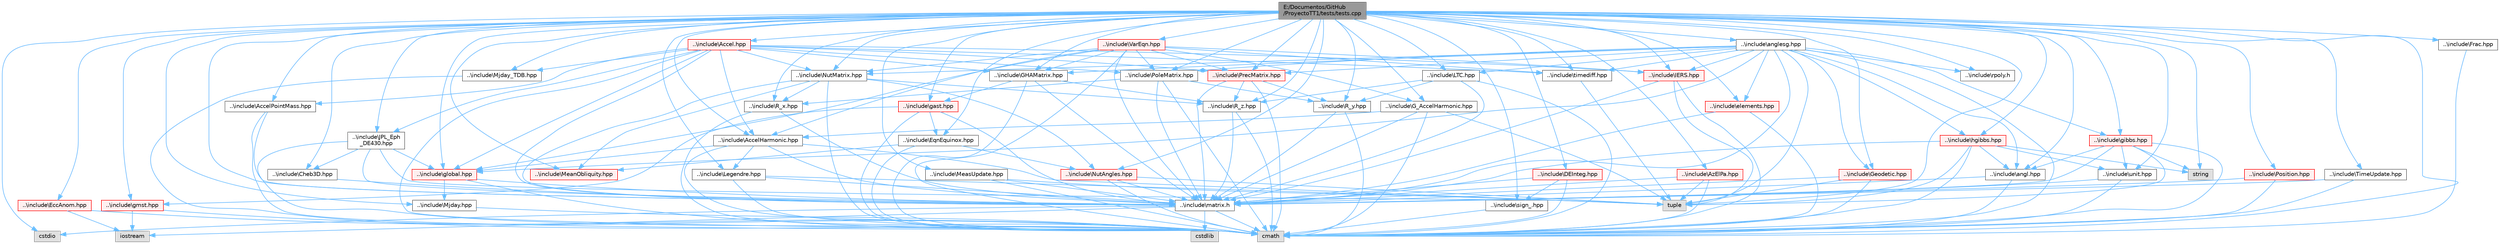digraph "E:/Documentos/GitHub/ProyectoTT1/tests/tests.cpp"
{
 // LATEX_PDF_SIZE
  bgcolor="transparent";
  edge [fontname=Helvetica,fontsize=10,labelfontname=Helvetica,labelfontsize=10];
  node [fontname=Helvetica,fontsize=10,shape=box,height=0.2,width=0.4];
  Node1 [id="Node000001",label="E:/Documentos/GitHub\l/ProyectoTT1/tests/tests.cpp",height=0.2,width=0.4,color="gray40", fillcolor="grey60", style="filled", fontcolor="black",tooltip="Tests unitarios para los métodos del proyecto de TTI."];
  Node1 -> Node2 [id="edge1_Node000001_Node000002",color="steelblue1",style="solid",tooltip=" "];
  Node2 [id="Node000002",label="..\\include\\matrix.h",height=0.2,width=0.4,color="grey40", fillcolor="white", style="filled",URL="$matrix_8h.html",tooltip="Este archivo de cabecera contiene una implementación de una clase que representa una matriz."];
  Node2 -> Node3 [id="edge2_Node000002_Node000003",color="steelblue1",style="solid",tooltip=" "];
  Node3 [id="Node000003",label="cstdio",height=0.2,width=0.4,color="grey60", fillcolor="#E0E0E0", style="filled",tooltip=" "];
  Node2 -> Node4 [id="edge3_Node000002_Node000004",color="steelblue1",style="solid",tooltip=" "];
  Node4 [id="Node000004",label="cstdlib",height=0.2,width=0.4,color="grey60", fillcolor="#E0E0E0", style="filled",tooltip=" "];
  Node2 -> Node5 [id="edge4_Node000002_Node000005",color="steelblue1",style="solid",tooltip=" "];
  Node5 [id="Node000005",label="cmath",height=0.2,width=0.4,color="grey60", fillcolor="#E0E0E0", style="filled",tooltip=" "];
  Node2 -> Node6 [id="edge5_Node000002_Node000006",color="steelblue1",style="solid",tooltip=" "];
  Node6 [id="Node000006",label="iostream",height=0.2,width=0.4,color="grey60", fillcolor="#E0E0E0", style="filled",tooltip=" "];
  Node1 -> Node7 [id="edge6_Node000001_Node000007",color="steelblue1",style="solid",tooltip=" "];
  Node7 [id="Node000007",label="..\\include\\R_x.hpp",height=0.2,width=0.4,color="grey40", fillcolor="white", style="filled",URL="$_r__x_8hpp.html",tooltip="Este archivo de cabecera contiene una implementación de la función R_x."];
  Node7 -> Node5 [id="edge7_Node000007_Node000005",color="steelblue1",style="solid",tooltip=" "];
  Node7 -> Node2 [id="edge8_Node000007_Node000002",color="steelblue1",style="solid",tooltip=" "];
  Node1 -> Node8 [id="edge9_Node000001_Node000008",color="steelblue1",style="solid",tooltip=" "];
  Node8 [id="Node000008",label="..\\include\\R_y.hpp",height=0.2,width=0.4,color="grey40", fillcolor="white", style="filled",URL="$_r__y_8hpp.html",tooltip="Este archivo de cabecera contiene una implementación de la función R_y."];
  Node8 -> Node5 [id="edge10_Node000008_Node000005",color="steelblue1",style="solid",tooltip=" "];
  Node8 -> Node2 [id="edge11_Node000008_Node000002",color="steelblue1",style="solid",tooltip=" "];
  Node1 -> Node9 [id="edge12_Node000001_Node000009",color="steelblue1",style="solid",tooltip=" "];
  Node9 [id="Node000009",label="..\\include\\R_z.hpp",height=0.2,width=0.4,color="grey40", fillcolor="white", style="filled",URL="$_r__z_8hpp.html",tooltip="Este archivo de cabecera contiene una implementación de la función R_z."];
  Node9 -> Node5 [id="edge13_Node000009_Node000005",color="steelblue1",style="solid",tooltip=" "];
  Node9 -> Node2 [id="edge14_Node000009_Node000002",color="steelblue1",style="solid",tooltip=" "];
  Node1 -> Node10 [id="edge15_Node000001_Node000010",color="steelblue1",style="solid",tooltip=" "];
  Node10 [id="Node000010",label="..\\include\\AccelPointMass.hpp",height=0.2,width=0.4,color="grey40", fillcolor="white", style="filled",URL="$_accel_point_mass_8hpp.html",tooltip="Este archivo de cabecera contiene una implementación de la función AccelPointMass."];
  Node10 -> Node5 [id="edge16_Node000010_Node000005",color="steelblue1",style="solid",tooltip=" "];
  Node10 -> Node2 [id="edge17_Node000010_Node000002",color="steelblue1",style="solid",tooltip=" "];
  Node1 -> Node11 [id="edge18_Node000001_Node000011",color="steelblue1",style="solid",tooltip=" "];
  Node11 [id="Node000011",label="..\\include\\Cheb3D.hpp",height=0.2,width=0.4,color="grey40", fillcolor="white", style="filled",URL="$_cheb3_d_8hpp.html",tooltip="Este archivo de cabecera contiene una implementación de la función Cheb3D."];
  Node11 -> Node2 [id="edge19_Node000011_Node000002",color="steelblue1",style="solid",tooltip=" "];
  Node1 -> Node12 [id="edge20_Node000001_Node000012",color="steelblue1",style="solid",tooltip=" "];
  Node12 [id="Node000012",label="..\\include\\EccAnom.hpp",height=0.2,width=0.4,color="red", fillcolor="#FFF0F0", style="filled",URL="$_ecc_anom_8hpp.html",tooltip="Este archivo de cabecera contiene una implementación de la función EccAnom."];
  Node12 -> Node6 [id="edge21_Node000012_Node000006",color="steelblue1",style="solid",tooltip=" "];
  Node12 -> Node5 [id="edge22_Node000012_Node000005",color="steelblue1",style="solid",tooltip=" "];
  Node1 -> Node14 [id="edge23_Node000001_Node000014",color="steelblue1",style="solid",tooltip=" "];
  Node14 [id="Node000014",label="..\\include\\Frac.hpp",height=0.2,width=0.4,color="grey40", fillcolor="white", style="filled",URL="$_frac_8hpp.html",tooltip="Este archivo de cabecera contiene una implementación de la función Frac."];
  Node14 -> Node5 [id="edge24_Node000014_Node000005",color="steelblue1",style="solid",tooltip=" "];
  Node1 -> Node15 [id="edge25_Node000001_Node000015",color="steelblue1",style="solid",tooltip=" "];
  Node15 [id="Node000015",label="..\\include\\MeanObliquity.hpp",height=0.2,width=0.4,color="red", fillcolor="#FFF0F0", style="filled",URL="$_mean_obliquity_8hpp.html",tooltip="Este archivo de cabecera contiene una implementación de la función MeanObliquity."];
  Node1 -> Node17 [id="edge26_Node000001_Node000017",color="steelblue1",style="solid",tooltip=" "];
  Node17 [id="Node000017",label="..\\include\\Mjday.hpp",height=0.2,width=0.4,color="grey40", fillcolor="white", style="filled",URL="$_mjday_8hpp.html",tooltip="Este archivo de cabecera contiene una implementación de la función Mjday."];
  Node17 -> Node5 [id="edge27_Node000017_Node000005",color="steelblue1",style="solid",tooltip=" "];
  Node1 -> Node18 [id="edge28_Node000001_Node000018",color="steelblue1",style="solid",tooltip=" "];
  Node18 [id="Node000018",label="..\\include\\Mjday_TDB.hpp",height=0.2,width=0.4,color="grey40", fillcolor="white", style="filled",URL="$_mjday___t_d_b_8hpp.html",tooltip="Este archivo de cabecera contiene una implementación de la función Mjday_TDB."];
  Node18 -> Node5 [id="edge29_Node000018_Node000005",color="steelblue1",style="solid",tooltip=" "];
  Node1 -> Node19 [id="edge30_Node000001_Node000019",color="steelblue1",style="solid",tooltip=" "];
  Node19 [id="Node000019",label="..\\include\\Position.hpp",height=0.2,width=0.4,color="red", fillcolor="#FFF0F0", style="filled",URL="$_position_8hpp.html",tooltip="Este archivo de cabecera contiene una implementación de la función Position."];
  Node19 -> Node5 [id="edge31_Node000019_Node000005",color="steelblue1",style="solid",tooltip=" "];
  Node19 -> Node2 [id="edge32_Node000019_Node000002",color="steelblue1",style="solid",tooltip=" "];
  Node1 -> Node20 [id="edge33_Node000001_Node000020",color="steelblue1",style="solid",tooltip=" "];
  Node20 [id="Node000020",label="..\\include\\sign_.hpp",height=0.2,width=0.4,color="grey40", fillcolor="white", style="filled",URL="$sign___8hpp.html",tooltip="Este archivo de cabecera contiene una implementación de la función sign_."];
  Node20 -> Node5 [id="edge34_Node000020_Node000005",color="steelblue1",style="solid",tooltip=" "];
  Node1 -> Node21 [id="edge35_Node000001_Node000021",color="steelblue1",style="solid",tooltip=" "];
  Node21 [id="Node000021",label="..\\include\\timediff.hpp",height=0.2,width=0.4,color="grey40", fillcolor="white", style="filled",URL="$timediff_8hpp.html",tooltip="Este archivo de cabecera contiene una implementación de la función timediff."];
  Node21 -> Node22 [id="edge36_Node000021_Node000022",color="steelblue1",style="solid",tooltip=" "];
  Node22 [id="Node000022",label="tuple",height=0.2,width=0.4,color="grey60", fillcolor="#E0E0E0", style="filled",tooltip=" "];
  Node1 -> Node23 [id="edge37_Node000001_Node000023",color="steelblue1",style="solid",tooltip=" "];
  Node23 [id="Node000023",label="..\\include\\AzElPa.hpp",height=0.2,width=0.4,color="red", fillcolor="#FFF0F0", style="filled",URL="$_az_el_pa_8hpp.html",tooltip="Este archivo de cabecera contiene una implementación de la función AzElPa."];
  Node23 -> Node5 [id="edge38_Node000023_Node000005",color="steelblue1",style="solid",tooltip=" "];
  Node23 -> Node22 [id="edge39_Node000023_Node000022",color="steelblue1",style="solid",tooltip=" "];
  Node23 -> Node2 [id="edge40_Node000023_Node000002",color="steelblue1",style="solid",tooltip=" "];
  Node1 -> Node24 [id="edge41_Node000001_Node000024",color="steelblue1",style="solid",tooltip=" "];
  Node24 [id="Node000024",label="..\\include\\Legendre.hpp",height=0.2,width=0.4,color="grey40", fillcolor="white", style="filled",URL="$_legendre_8hpp.html",tooltip="Este archivo de cabecera contiene una implementación de la función Legendre."];
  Node24 -> Node5 [id="edge42_Node000024_Node000005",color="steelblue1",style="solid",tooltip=" "];
  Node24 -> Node22 [id="edge43_Node000024_Node000022",color="steelblue1",style="solid",tooltip=" "];
  Node24 -> Node2 [id="edge44_Node000024_Node000002",color="steelblue1",style="solid",tooltip=" "];
  Node1 -> Node25 [id="edge45_Node000001_Node000025",color="steelblue1",style="solid",tooltip=" "];
  Node25 [id="Node000025",label="..\\include\\TimeUpdate.hpp",height=0.2,width=0.4,color="grey40", fillcolor="white", style="filled",URL="$_time_update_8hpp.html",tooltip="Este archivo de cabecera contiene una implementación de la función TimeUpdate."];
  Node25 -> Node5 [id="edge46_Node000025_Node000005",color="steelblue1",style="solid",tooltip=" "];
  Node25 -> Node2 [id="edge47_Node000025_Node000002",color="steelblue1",style="solid",tooltip=" "];
  Node1 -> Node26 [id="edge48_Node000001_Node000026",color="steelblue1",style="solid",tooltip=" "];
  Node26 [id="Node000026",label="..\\include\\NutAngles.hpp",height=0.2,width=0.4,color="red", fillcolor="#FFF0F0", style="filled",URL="$_nut_angles_8hpp.html",tooltip="Este archivo de cabecera contiene una implementación de la función NutAngles."];
  Node26 -> Node5 [id="edge49_Node000026_Node000005",color="steelblue1",style="solid",tooltip=" "];
  Node26 -> Node22 [id="edge50_Node000026_Node000022",color="steelblue1",style="solid",tooltip=" "];
  Node26 -> Node2 [id="edge51_Node000026_Node000002",color="steelblue1",style="solid",tooltip=" "];
  Node1 -> Node27 [id="edge52_Node000001_Node000027",color="steelblue1",style="solid",tooltip=" "];
  Node27 [id="Node000027",label="..\\include\\IERS.hpp",height=0.2,width=0.4,color="red", fillcolor="#FFF0F0", style="filled",URL="$_i_e_r_s_8hpp.html",tooltip="Este archivo de cabecera contiene una implementación de la función IERS."];
  Node27 -> Node5 [id="edge53_Node000027_Node000005",color="steelblue1",style="solid",tooltip=" "];
  Node27 -> Node22 [id="edge54_Node000027_Node000022",color="steelblue1",style="solid",tooltip=" "];
  Node27 -> Node2 [id="edge55_Node000027_Node000002",color="steelblue1",style="solid",tooltip=" "];
  Node1 -> Node28 [id="edge56_Node000001_Node000028",color="steelblue1",style="solid",tooltip=" "];
  Node28 [id="Node000028",label="..\\include\\NutMatrix.hpp",height=0.2,width=0.4,color="grey40", fillcolor="white", style="filled",URL="$_nut_matrix_8hpp.html",tooltip="Este archivo de cabecera contiene una implementación de la función NutMatrix."];
  Node28 -> Node5 [id="edge57_Node000028_Node000005",color="steelblue1",style="solid",tooltip=" "];
  Node28 -> Node2 [id="edge58_Node000028_Node000002",color="steelblue1",style="solid",tooltip=" "];
  Node28 -> Node15 [id="edge59_Node000028_Node000015",color="steelblue1",style="solid",tooltip=" "];
  Node28 -> Node26 [id="edge60_Node000028_Node000026",color="steelblue1",style="solid",tooltip=" "];
  Node28 -> Node7 [id="edge61_Node000028_Node000007",color="steelblue1",style="solid",tooltip=" "];
  Node28 -> Node9 [id="edge62_Node000028_Node000009",color="steelblue1",style="solid",tooltip=" "];
  Node1 -> Node29 [id="edge63_Node000001_Node000029",color="steelblue1",style="solid",tooltip=" "];
  Node29 [id="Node000029",label="..\\include\\PoleMatrix.hpp",height=0.2,width=0.4,color="grey40", fillcolor="white", style="filled",URL="$_pole_matrix_8hpp.html",tooltip="Este archivo de cabecera contiene una implementación de la función PoleMatrix."];
  Node29 -> Node5 [id="edge64_Node000029_Node000005",color="steelblue1",style="solid",tooltip=" "];
  Node29 -> Node2 [id="edge65_Node000029_Node000002",color="steelblue1",style="solid",tooltip=" "];
  Node29 -> Node7 [id="edge66_Node000029_Node000007",color="steelblue1",style="solid",tooltip=" "];
  Node29 -> Node8 [id="edge67_Node000029_Node000008",color="steelblue1",style="solid",tooltip=" "];
  Node1 -> Node30 [id="edge68_Node000001_Node000030",color="steelblue1",style="solid",tooltip=" "];
  Node30 [id="Node000030",label="..\\include\\PrecMatrix.hpp",height=0.2,width=0.4,color="red", fillcolor="#FFF0F0", style="filled",URL="$_prec_matrix_8hpp.html",tooltip="Este archivo de cabecera contiene una implementación de la función PrecMatrix."];
  Node30 -> Node5 [id="edge69_Node000030_Node000005",color="steelblue1",style="solid",tooltip=" "];
  Node30 -> Node2 [id="edge70_Node000030_Node000002",color="steelblue1",style="solid",tooltip=" "];
  Node30 -> Node8 [id="edge71_Node000030_Node000008",color="steelblue1",style="solid",tooltip=" "];
  Node30 -> Node9 [id="edge72_Node000030_Node000009",color="steelblue1",style="solid",tooltip=" "];
  Node1 -> Node31 [id="edge73_Node000001_Node000031",color="steelblue1",style="solid",tooltip=" "];
  Node31 [id="Node000031",label="..\\include\\AccelHarmonic.hpp",height=0.2,width=0.4,color="grey40", fillcolor="white", style="filled",URL="$_accel_harmonic_8hpp.html",tooltip="Este archivo de cabecera contiene una implementación de la función AccelHarmonic."];
  Node31 -> Node5 [id="edge74_Node000031_Node000005",color="steelblue1",style="solid",tooltip=" "];
  Node31 -> Node22 [id="edge75_Node000031_Node000022",color="steelblue1",style="solid",tooltip=" "];
  Node31 -> Node2 [id="edge76_Node000031_Node000002",color="steelblue1",style="solid",tooltip=" "];
  Node31 -> Node32 [id="edge77_Node000031_Node000032",color="steelblue1",style="solid",tooltip=" "];
  Node32 [id="Node000032",label="..\\include\\global.hpp",height=0.2,width=0.4,color="red", fillcolor="#FFF0F0", style="filled",URL="$global_8hpp.html",tooltip="Este archivo de cabecera contiene una implementación para leer ficheros."];
  Node32 -> Node5 [id="edge78_Node000032_Node000005",color="steelblue1",style="solid",tooltip=" "];
  Node32 -> Node2 [id="edge79_Node000032_Node000002",color="steelblue1",style="solid",tooltip=" "];
  Node32 -> Node17 [id="edge80_Node000032_Node000017",color="steelblue1",style="solid",tooltip=" "];
  Node31 -> Node24 [id="edge81_Node000031_Node000024",color="steelblue1",style="solid",tooltip=" "];
  Node1 -> Node34 [id="edge82_Node000001_Node000034",color="steelblue1",style="solid",tooltip=" "];
  Node34 [id="Node000034",label="..\\include\\EqnEquinox.hpp",height=0.2,width=0.4,color="grey40", fillcolor="white", style="filled",URL="$_eqn_equinox_8hpp.html",tooltip="Este archivo de cabecera contiene una implementación de la función EqnEquinox."];
  Node34 -> Node5 [id="edge83_Node000034_Node000005",color="steelblue1",style="solid",tooltip=" "];
  Node34 -> Node26 [id="edge84_Node000034_Node000026",color="steelblue1",style="solid",tooltip=" "];
  Node34 -> Node15 [id="edge85_Node000034_Node000015",color="steelblue1",style="solid",tooltip=" "];
  Node1 -> Node35 [id="edge86_Node000001_Node000035",color="steelblue1",style="solid",tooltip=" "];
  Node35 [id="Node000035",label="..\\include\\LTC.hpp",height=0.2,width=0.4,color="grey40", fillcolor="white", style="filled",URL="$_l_t_c_8hpp.html",tooltip="Este archivo de cabecera contiene una implementación de la función LTC."];
  Node35 -> Node5 [id="edge87_Node000035_Node000005",color="steelblue1",style="solid",tooltip=" "];
  Node35 -> Node2 [id="edge88_Node000035_Node000002",color="steelblue1",style="solid",tooltip=" "];
  Node35 -> Node8 [id="edge89_Node000035_Node000008",color="steelblue1",style="solid",tooltip=" "];
  Node35 -> Node9 [id="edge90_Node000035_Node000009",color="steelblue1",style="solid",tooltip=" "];
  Node1 -> Node36 [id="edge91_Node000001_Node000036",color="steelblue1",style="solid",tooltip=" "];
  Node36 [id="Node000036",label="..\\include\\gmst.hpp",height=0.2,width=0.4,color="red", fillcolor="#FFF0F0", style="filled",URL="$gmst_8hpp.html",tooltip="Este archivo de cabecera contiene una implementación de la función gmst."];
  Node36 -> Node5 [id="edge92_Node000036_Node000005",color="steelblue1",style="solid",tooltip=" "];
  Node36 -> Node6 [id="edge93_Node000036_Node000006",color="steelblue1",style="solid",tooltip=" "];
  Node1 -> Node37 [id="edge94_Node000001_Node000037",color="steelblue1",style="solid",tooltip=" "];
  Node37 [id="Node000037",label="..\\include\\JPL_Eph\l_DE430.hpp",height=0.2,width=0.4,color="grey40", fillcolor="white", style="filled",URL="$_j_p_l___eph___d_e430_8hpp.html",tooltip="Este archivo de cabecera contiene una implementación de la función JPL_Eph_DE430."];
  Node37 -> Node5 [id="edge95_Node000037_Node000005",color="steelblue1",style="solid",tooltip=" "];
  Node37 -> Node22 [id="edge96_Node000037_Node000022",color="steelblue1",style="solid",tooltip=" "];
  Node37 -> Node2 [id="edge97_Node000037_Node000002",color="steelblue1",style="solid",tooltip=" "];
  Node37 -> Node32 [id="edge98_Node000037_Node000032",color="steelblue1",style="solid",tooltip=" "];
  Node37 -> Node11 [id="edge99_Node000037_Node000011",color="steelblue1",style="solid",tooltip=" "];
  Node1 -> Node38 [id="edge100_Node000001_Node000038",color="steelblue1",style="solid",tooltip=" "];
  Node38 [id="Node000038",label="..\\include\\gast.hpp",height=0.2,width=0.4,color="red", fillcolor="#FFF0F0", style="filled",URL="$gast_8hpp.html",tooltip="Este archivo de cabecera contiene una implementación de la función gast."];
  Node38 -> Node5 [id="edge101_Node000038_Node000005",color="steelblue1",style="solid",tooltip=" "];
  Node38 -> Node2 [id="edge102_Node000038_Node000002",color="steelblue1",style="solid",tooltip=" "];
  Node38 -> Node36 [id="edge103_Node000038_Node000036",color="steelblue1",style="solid",tooltip=" "];
  Node38 -> Node34 [id="edge104_Node000038_Node000034",color="steelblue1",style="solid",tooltip=" "];
  Node1 -> Node39 [id="edge105_Node000001_Node000039",color="steelblue1",style="solid",tooltip=" "];
  Node39 [id="Node000039",label="..\\include\\MeasUpdate.hpp",height=0.2,width=0.4,color="grey40", fillcolor="white", style="filled",URL="$_meas_update_8hpp.html",tooltip="Este archivo de cabecera contiene una implementación de la función MeasUpdate."];
  Node39 -> Node5 [id="edge106_Node000039_Node000005",color="steelblue1",style="solid",tooltip=" "];
  Node39 -> Node22 [id="edge107_Node000039_Node000022",color="steelblue1",style="solid",tooltip=" "];
  Node39 -> Node2 [id="edge108_Node000039_Node000002",color="steelblue1",style="solid",tooltip=" "];
  Node1 -> Node40 [id="edge109_Node000001_Node000040",color="steelblue1",style="solid",tooltip=" "];
  Node40 [id="Node000040",label="..\\include\\G_AccelHarmonic.hpp",height=0.2,width=0.4,color="grey40", fillcolor="white", style="filled",URL="$_g___accel_harmonic_8hpp.html",tooltip="Este archivo de cabecera contiene una implementación de la función G_AccelHarmonic."];
  Node40 -> Node5 [id="edge110_Node000040_Node000005",color="steelblue1",style="solid",tooltip=" "];
  Node40 -> Node22 [id="edge111_Node000040_Node000022",color="steelblue1",style="solid",tooltip=" "];
  Node40 -> Node2 [id="edge112_Node000040_Node000002",color="steelblue1",style="solid",tooltip=" "];
  Node40 -> Node31 [id="edge113_Node000040_Node000031",color="steelblue1",style="solid",tooltip=" "];
  Node1 -> Node41 [id="edge114_Node000001_Node000041",color="steelblue1",style="solid",tooltip=" "];
  Node41 [id="Node000041",label="..\\include\\GHAMatrix.hpp",height=0.2,width=0.4,color="grey40", fillcolor="white", style="filled",URL="$_g_h_a_matrix_8hpp.html",tooltip="Este archivo de cabecera contiene una implementación de la función GHAMatrix."];
  Node41 -> Node5 [id="edge115_Node000041_Node000005",color="steelblue1",style="solid",tooltip=" "];
  Node41 -> Node2 [id="edge116_Node000041_Node000002",color="steelblue1",style="solid",tooltip=" "];
  Node41 -> Node9 [id="edge117_Node000041_Node000009",color="steelblue1",style="solid",tooltip=" "];
  Node41 -> Node38 [id="edge118_Node000041_Node000038",color="steelblue1",style="solid",tooltip=" "];
  Node1 -> Node42 [id="edge119_Node000001_Node000042",color="steelblue1",style="solid",tooltip=" "];
  Node42 [id="Node000042",label="..\\include\\Accel.hpp",height=0.2,width=0.4,color="red", fillcolor="#FFF0F0", style="filled",URL="$_accel_8hpp.html",tooltip="Este archivo de cabecera contiene una implementación de la función Accel."];
  Node42 -> Node5 [id="edge120_Node000042_Node000005",color="steelblue1",style="solid",tooltip=" "];
  Node42 -> Node2 [id="edge121_Node000042_Node000002",color="steelblue1",style="solid",tooltip=" "];
  Node42 -> Node32 [id="edge122_Node000042_Node000032",color="steelblue1",style="solid",tooltip=" "];
  Node42 -> Node27 [id="edge123_Node000042_Node000027",color="steelblue1",style="solid",tooltip=" "];
  Node42 -> Node21 [id="edge124_Node000042_Node000021",color="steelblue1",style="solid",tooltip=" "];
  Node42 -> Node18 [id="edge125_Node000042_Node000018",color="steelblue1",style="solid",tooltip=" "];
  Node42 -> Node37 [id="edge126_Node000042_Node000037",color="steelblue1",style="solid",tooltip=" "];
  Node42 -> Node31 [id="edge127_Node000042_Node000031",color="steelblue1",style="solid",tooltip=" "];
  Node42 -> Node10 [id="edge128_Node000042_Node000010",color="steelblue1",style="solid",tooltip=" "];
  Node42 -> Node30 [id="edge129_Node000042_Node000030",color="steelblue1",style="solid",tooltip=" "];
  Node42 -> Node28 [id="edge130_Node000042_Node000028",color="steelblue1",style="solid",tooltip=" "];
  Node42 -> Node29 [id="edge131_Node000042_Node000029",color="steelblue1",style="solid",tooltip=" "];
  Node42 -> Node41 [id="edge132_Node000042_Node000041",color="steelblue1",style="solid",tooltip=" "];
  Node1 -> Node43 [id="edge133_Node000001_Node000043",color="steelblue1",style="solid",tooltip=" "];
  Node43 [id="Node000043",label="..\\include\\VarEqn.hpp",height=0.2,width=0.4,color="red", fillcolor="#FFF0F0", style="filled",URL="$_var_eqn_8hpp.html",tooltip="Este archivo de cabecera contiene una implementación de la función VarEqn."];
  Node43 -> Node5 [id="edge134_Node000043_Node000005",color="steelblue1",style="solid",tooltip=" "];
  Node43 -> Node2 [id="edge135_Node000043_Node000002",color="steelblue1",style="solid",tooltip=" "];
  Node43 -> Node32 [id="edge136_Node000043_Node000032",color="steelblue1",style="solid",tooltip=" "];
  Node43 -> Node27 [id="edge137_Node000043_Node000027",color="steelblue1",style="solid",tooltip=" "];
  Node43 -> Node21 [id="edge138_Node000043_Node000021",color="steelblue1",style="solid",tooltip=" "];
  Node43 -> Node30 [id="edge139_Node000043_Node000030",color="steelblue1",style="solid",tooltip=" "];
  Node43 -> Node28 [id="edge140_Node000043_Node000028",color="steelblue1",style="solid",tooltip=" "];
  Node43 -> Node29 [id="edge141_Node000043_Node000029",color="steelblue1",style="solid",tooltip=" "];
  Node43 -> Node41 [id="edge142_Node000043_Node000041",color="steelblue1",style="solid",tooltip=" "];
  Node43 -> Node31 [id="edge143_Node000043_Node000031",color="steelblue1",style="solid",tooltip=" "];
  Node43 -> Node40 [id="edge144_Node000043_Node000040",color="steelblue1",style="solid",tooltip=" "];
  Node1 -> Node44 [id="edge145_Node000001_Node000044",color="steelblue1",style="solid",tooltip=" "];
  Node44 [id="Node000044",label="..\\include\\DEInteg.hpp",height=0.2,width=0.4,color="red", fillcolor="#FFF0F0", style="filled",URL="$_d_e_integ_8hpp.html",tooltip="Este archivo de cabecera contiene una implementación de la función DEInteg."];
  Node44 -> Node5 [id="edge146_Node000044_Node000005",color="steelblue1",style="solid",tooltip=" "];
  Node44 -> Node2 [id="edge147_Node000044_Node000002",color="steelblue1",style="solid",tooltip=" "];
  Node44 -> Node20 [id="edge148_Node000044_Node000020",color="steelblue1",style="solid",tooltip=" "];
  Node1 -> Node45 [id="edge149_Node000001_Node000045",color="steelblue1",style="solid",tooltip=" "];
  Node45 [id="Node000045",label="..\\include\\Geodetic.hpp",height=0.2,width=0.4,color="red", fillcolor="#FFF0F0", style="filled",URL="$_geodetic_8hpp.html",tooltip="Este archivo de cabecera contiene una implementación de la función Geodetic."];
  Node45 -> Node5 [id="edge150_Node000045_Node000005",color="steelblue1",style="solid",tooltip=" "];
  Node45 -> Node22 [id="edge151_Node000045_Node000022",color="steelblue1",style="solid",tooltip=" "];
  Node45 -> Node2 [id="edge152_Node000045_Node000002",color="steelblue1",style="solid",tooltip=" "];
  Node1 -> Node46 [id="edge153_Node000001_Node000046",color="steelblue1",style="solid",tooltip=" "];
  Node46 [id="Node000046",label="..\\include\\angl.hpp",height=0.2,width=0.4,color="grey40", fillcolor="white", style="filled",URL="$angl_8hpp.html",tooltip="Este archivo de cabecera contiene una implementación de la función angl."];
  Node46 -> Node5 [id="edge154_Node000046_Node000005",color="steelblue1",style="solid",tooltip=" "];
  Node46 -> Node2 [id="edge155_Node000046_Node000002",color="steelblue1",style="solid",tooltip=" "];
  Node1 -> Node47 [id="edge156_Node000001_Node000047",color="steelblue1",style="solid",tooltip=" "];
  Node47 [id="Node000047",label="..\\include\\elements.hpp",height=0.2,width=0.4,color="red", fillcolor="#FFF0F0", style="filled",URL="$elements_8hpp.html",tooltip="Este archivo de cabecera contiene una implementación de la función elements."];
  Node47 -> Node5 [id="edge157_Node000047_Node000005",color="steelblue1",style="solid",tooltip=" "];
  Node47 -> Node2 [id="edge158_Node000047_Node000002",color="steelblue1",style="solid",tooltip=" "];
  Node1 -> Node48 [id="edge159_Node000001_Node000048",color="steelblue1",style="solid",tooltip=" "];
  Node48 [id="Node000048",label="..\\include\\unit.hpp",height=0.2,width=0.4,color="grey40", fillcolor="white", style="filled",URL="$unit_8hpp.html",tooltip="Este archivo de cabecera contiene una implementación de la función unit."];
  Node48 -> Node5 [id="edge160_Node000048_Node000005",color="steelblue1",style="solid",tooltip=" "];
  Node48 -> Node2 [id="edge161_Node000048_Node000002",color="steelblue1",style="solid",tooltip=" "];
  Node1 -> Node49 [id="edge162_Node000001_Node000049",color="steelblue1",style="solid",tooltip=" "];
  Node49 [id="Node000049",label="..\\include\\gibbs.hpp",height=0.2,width=0.4,color="red", fillcolor="#FFF0F0", style="filled",URL="$gibbs_8hpp.html",tooltip="Este archivo de cabecera contiene una implementación de la función gibbs."];
  Node49 -> Node5 [id="edge163_Node000049_Node000005",color="steelblue1",style="solid",tooltip=" "];
  Node49 -> Node22 [id="edge164_Node000049_Node000022",color="steelblue1",style="solid",tooltip=" "];
  Node49 -> Node50 [id="edge165_Node000049_Node000050",color="steelblue1",style="solid",tooltip=" "];
  Node50 [id="Node000050",label="string",height=0.2,width=0.4,color="grey60", fillcolor="#E0E0E0", style="filled",tooltip=" "];
  Node49 -> Node2 [id="edge166_Node000049_Node000002",color="steelblue1",style="solid",tooltip=" "];
  Node49 -> Node46 [id="edge167_Node000049_Node000046",color="steelblue1",style="solid",tooltip=" "];
  Node49 -> Node48 [id="edge168_Node000049_Node000048",color="steelblue1",style="solid",tooltip=" "];
  Node1 -> Node51 [id="edge169_Node000001_Node000051",color="steelblue1",style="solid",tooltip=" "];
  Node51 [id="Node000051",label="..\\include\\hgibbs.hpp",height=0.2,width=0.4,color="red", fillcolor="#FFF0F0", style="filled",URL="$hgibbs_8hpp.html",tooltip="Este archivo de cabecera contiene una implementación de la función hgibbs."];
  Node51 -> Node5 [id="edge170_Node000051_Node000005",color="steelblue1",style="solid",tooltip=" "];
  Node51 -> Node22 [id="edge171_Node000051_Node000022",color="steelblue1",style="solid",tooltip=" "];
  Node51 -> Node50 [id="edge172_Node000051_Node000050",color="steelblue1",style="solid",tooltip=" "];
  Node51 -> Node2 [id="edge173_Node000051_Node000002",color="steelblue1",style="solid",tooltip=" "];
  Node51 -> Node46 [id="edge174_Node000051_Node000046",color="steelblue1",style="solid",tooltip=" "];
  Node51 -> Node48 [id="edge175_Node000051_Node000048",color="steelblue1",style="solid",tooltip=" "];
  Node1 -> Node52 [id="edge176_Node000001_Node000052",color="steelblue1",style="solid",tooltip=" "];
  Node52 [id="Node000052",label="..\\include\\anglesg.hpp",height=0.2,width=0.4,color="grey40", fillcolor="white", style="filled",URL="$anglesg_8hpp.html",tooltip="Este archivo de cabecera contiene una implementación de la función anglesg."];
  Node52 -> Node5 [id="edge177_Node000052_Node000005",color="steelblue1",style="solid",tooltip=" "];
  Node52 -> Node22 [id="edge178_Node000052_Node000022",color="steelblue1",style="solid",tooltip=" "];
  Node52 -> Node2 [id="edge179_Node000052_Node000002",color="steelblue1",style="solid",tooltip=" "];
  Node52 -> Node32 [id="edge180_Node000052_Node000032",color="steelblue1",style="solid",tooltip=" "];
  Node52 -> Node45 [id="edge181_Node000052_Node000045",color="steelblue1",style="solid",tooltip=" "];
  Node52 -> Node35 [id="edge182_Node000052_Node000035",color="steelblue1",style="solid",tooltip=" "];
  Node52 -> Node27 [id="edge183_Node000052_Node000027",color="steelblue1",style="solid",tooltip=" "];
  Node52 -> Node21 [id="edge184_Node000052_Node000021",color="steelblue1",style="solid",tooltip=" "];
  Node52 -> Node30 [id="edge185_Node000052_Node000030",color="steelblue1",style="solid",tooltip=" "];
  Node52 -> Node28 [id="edge186_Node000052_Node000028",color="steelblue1",style="solid",tooltip=" "];
  Node52 -> Node29 [id="edge187_Node000052_Node000029",color="steelblue1",style="solid",tooltip=" "];
  Node52 -> Node41 [id="edge188_Node000052_Node000041",color="steelblue1",style="solid",tooltip=" "];
  Node52 -> Node49 [id="edge189_Node000052_Node000049",color="steelblue1",style="solid",tooltip=" "];
  Node52 -> Node51 [id="edge190_Node000052_Node000051",color="steelblue1",style="solid",tooltip=" "];
  Node52 -> Node47 [id="edge191_Node000052_Node000047",color="steelblue1",style="solid",tooltip=" "];
  Node52 -> Node46 [id="edge192_Node000052_Node000046",color="steelblue1",style="solid",tooltip=" "];
  Node52 -> Node53 [id="edge193_Node000052_Node000053",color="steelblue1",style="solid",tooltip=" "];
  Node53 [id="Node000053",label="..\\include\\rpoly.h",height=0.2,width=0.4,color="grey40", fillcolor="white", style="filled",URL="$rpoly_8h_source.html",tooltip=" "];
  Node1 -> Node53 [id="edge194_Node000001_Node000053",color="steelblue1",style="solid",tooltip=" "];
  Node1 -> Node32 [id="edge195_Node000001_Node000032",color="steelblue1",style="solid",tooltip=" "];
  Node1 -> Node3 [id="edge196_Node000001_Node000003",color="steelblue1",style="solid",tooltip=" "];
  Node1 -> Node5 [id="edge197_Node000001_Node000005",color="steelblue1",style="solid",tooltip=" "];
  Node1 -> Node22 [id="edge198_Node000001_Node000022",color="steelblue1",style="solid",tooltip=" "];
  Node1 -> Node50 [id="edge199_Node000001_Node000050",color="steelblue1",style="solid",tooltip=" "];
}
